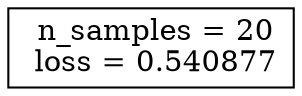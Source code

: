 digraph g {
	node [height=.1 shape=record]
	node [label=" n_samples = 20\n loss = 0.540877" shape=rectangle]
	node1 [color=black fillcolor=white fontcolor=black style=filled]
}